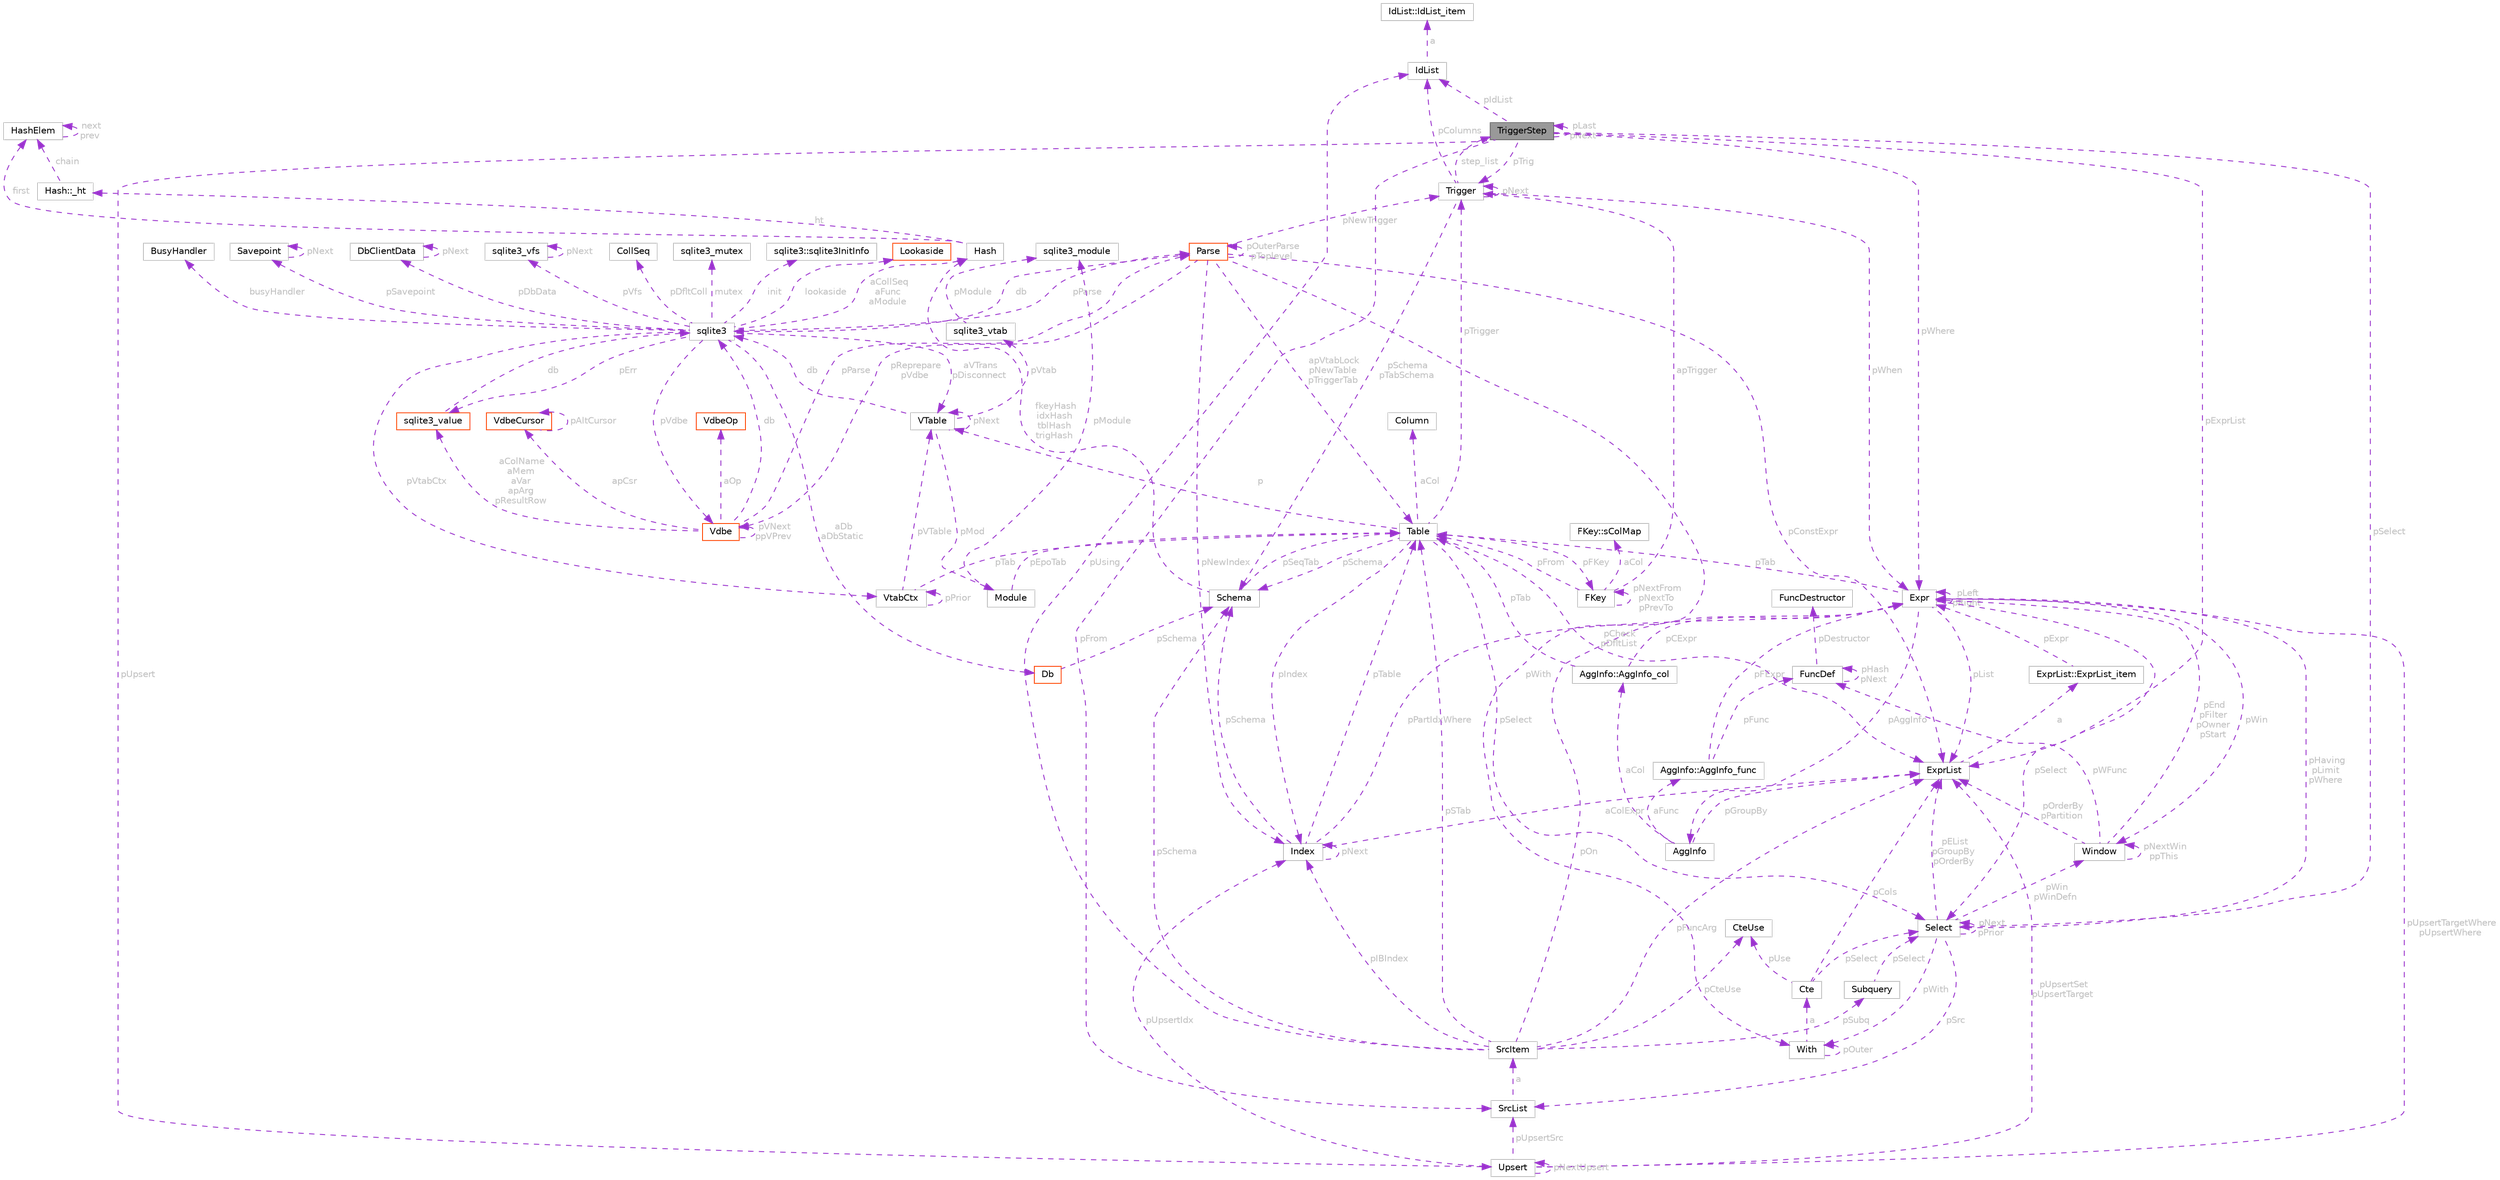 digraph "TriggerStep"
{
 // LATEX_PDF_SIZE
  bgcolor="transparent";
  edge [fontname=Helvetica,fontsize=10,labelfontname=Helvetica,labelfontsize=10];
  node [fontname=Helvetica,fontsize=10,shape=box,height=0.2,width=0.4];
  Node1 [id="Node000001",label="TriggerStep",height=0.2,width=0.4,color="gray40", fillcolor="grey60", style="filled", fontcolor="black",tooltip=" "];
  Node2 -> Node1 [id="edge1_Node000001_Node000002",dir="back",color="darkorchid3",style="dashed",tooltip=" ",label=" pTrig",fontcolor="grey" ];
  Node2 [id="Node000002",label="Trigger",height=0.2,width=0.4,color="grey75", fillcolor="white", style="filled",URL="$structTrigger.html",tooltip=" "];
  Node3 -> Node2 [id="edge2_Node000002_Node000003",dir="back",color="darkorchid3",style="dashed",tooltip=" ",label=" pWhen",fontcolor="grey" ];
  Node3 [id="Node000003",label="Expr",height=0.2,width=0.4,color="grey75", fillcolor="white", style="filled",URL="$structExpr.html",tooltip=" "];
  Node3 -> Node3 [id="edge3_Node000003_Node000003",dir="back",color="darkorchid3",style="dashed",tooltip=" ",label=" pLeft\npRight",fontcolor="grey" ];
  Node4 -> Node3 [id="edge4_Node000003_Node000004",dir="back",color="darkorchid3",style="dashed",tooltip=" ",label=" pList",fontcolor="grey" ];
  Node4 [id="Node000004",label="ExprList",height=0.2,width=0.4,color="grey75", fillcolor="white", style="filled",URL="$structExprList.html",tooltip=" "];
  Node5 -> Node4 [id="edge5_Node000004_Node000005",dir="back",color="darkorchid3",style="dashed",tooltip=" ",label=" a",fontcolor="grey" ];
  Node5 [id="Node000005",label="ExprList::ExprList_item",height=0.2,width=0.4,color="grey75", fillcolor="white", style="filled",URL="$structExprList_1_1ExprList__item.html",tooltip=" "];
  Node3 -> Node5 [id="edge6_Node000005_Node000003",dir="back",color="darkorchid3",style="dashed",tooltip=" ",label=" pExpr",fontcolor="grey" ];
  Node6 -> Node3 [id="edge7_Node000003_Node000006",dir="back",color="darkorchid3",style="dashed",tooltip=" ",label=" pSelect",fontcolor="grey" ];
  Node6 [id="Node000006",label="Select",height=0.2,width=0.4,color="grey75", fillcolor="white", style="filled",URL="$structSelect.html",tooltip=" "];
  Node4 -> Node6 [id="edge8_Node000006_Node000004",dir="back",color="darkorchid3",style="dashed",tooltip=" ",label=" pEList\npGroupBy\npOrderBy",fontcolor="grey" ];
  Node7 -> Node6 [id="edge9_Node000006_Node000007",dir="back",color="darkorchid3",style="dashed",tooltip=" ",label=" pSrc",fontcolor="grey" ];
  Node7 [id="Node000007",label="SrcList",height=0.2,width=0.4,color="grey75", fillcolor="white", style="filled",URL="$structSrcList.html",tooltip=" "];
  Node8 -> Node7 [id="edge10_Node000007_Node000008",dir="back",color="darkorchid3",style="dashed",tooltip=" ",label=" a",fontcolor="grey" ];
  Node8 [id="Node000008",label="SrcItem",height=0.2,width=0.4,color="grey75", fillcolor="white", style="filled",URL="$structSrcItem.html",tooltip=" "];
  Node9 -> Node8 [id="edge11_Node000008_Node000009",dir="back",color="darkorchid3",style="dashed",tooltip=" ",label=" pSTab",fontcolor="grey" ];
  Node9 [id="Node000009",label="Table",height=0.2,width=0.4,color="grey75", fillcolor="white", style="filled",URL="$structTable.html",tooltip=" "];
  Node10 -> Node9 [id="edge12_Node000009_Node000010",dir="back",color="darkorchid3",style="dashed",tooltip=" ",label=" aCol",fontcolor="grey" ];
  Node10 [id="Node000010",label="Column",height=0.2,width=0.4,color="grey75", fillcolor="white", style="filled",URL="$structColumn.html",tooltip=" "];
  Node11 -> Node9 [id="edge13_Node000009_Node000011",dir="back",color="darkorchid3",style="dashed",tooltip=" ",label=" pIndex",fontcolor="grey" ];
  Node11 [id="Node000011",label="Index",height=0.2,width=0.4,color="grey75", fillcolor="white", style="filled",URL="$structIndex.html",tooltip=" "];
  Node9 -> Node11 [id="edge14_Node000011_Node000009",dir="back",color="darkorchid3",style="dashed",tooltip=" ",label=" pTable",fontcolor="grey" ];
  Node11 -> Node11 [id="edge15_Node000011_Node000011",dir="back",color="darkorchid3",style="dashed",tooltip=" ",label=" pNext",fontcolor="grey" ];
  Node12 -> Node11 [id="edge16_Node000011_Node000012",dir="back",color="darkorchid3",style="dashed",tooltip=" ",label=" pSchema",fontcolor="grey" ];
  Node12 [id="Node000012",label="Schema",height=0.2,width=0.4,color="grey75", fillcolor="white", style="filled",URL="$structSchema.html",tooltip=" "];
  Node13 -> Node12 [id="edge17_Node000012_Node000013",dir="back",color="darkorchid3",style="dashed",tooltip=" ",label=" fkeyHash\nidxHash\ntblHash\ntrigHash",fontcolor="grey" ];
  Node13 [id="Node000013",label="Hash",height=0.2,width=0.4,color="grey75", fillcolor="white", style="filled",URL="$structHash.html",tooltip=" "];
  Node14 -> Node13 [id="edge18_Node000013_Node000014",dir="back",color="darkorchid3",style="dashed",tooltip=" ",label=" first",fontcolor="grey" ];
  Node14 [id="Node000014",label="HashElem",height=0.2,width=0.4,color="grey75", fillcolor="white", style="filled",URL="$structHashElem.html",tooltip=" "];
  Node14 -> Node14 [id="edge19_Node000014_Node000014",dir="back",color="darkorchid3",style="dashed",tooltip=" ",label=" next\nprev",fontcolor="grey" ];
  Node15 -> Node13 [id="edge20_Node000013_Node000015",dir="back",color="darkorchid3",style="dashed",tooltip=" ",label=" ht",fontcolor="grey" ];
  Node15 [id="Node000015",label="Hash::_ht",height=0.2,width=0.4,color="grey75", fillcolor="white", style="filled",URL="$structHash_1_1__ht.html",tooltip=" "];
  Node14 -> Node15 [id="edge21_Node000015_Node000014",dir="back",color="darkorchid3",style="dashed",tooltip=" ",label=" chain",fontcolor="grey" ];
  Node9 -> Node12 [id="edge22_Node000012_Node000009",dir="back",color="darkorchid3",style="dashed",tooltip=" ",label=" pSeqTab",fontcolor="grey" ];
  Node3 -> Node11 [id="edge23_Node000011_Node000003",dir="back",color="darkorchid3",style="dashed",tooltip=" ",label=" pPartIdxWhere",fontcolor="grey" ];
  Node4 -> Node11 [id="edge24_Node000011_Node000004",dir="back",color="darkorchid3",style="dashed",tooltip=" ",label=" aColExpr",fontcolor="grey" ];
  Node4 -> Node9 [id="edge25_Node000009_Node000004",dir="back",color="darkorchid3",style="dashed",tooltip=" ",label=" pCheck\npDfltList",fontcolor="grey" ];
  Node16 -> Node9 [id="edge26_Node000009_Node000016",dir="back",color="darkorchid3",style="dashed",tooltip=" ",label=" pFKey",fontcolor="grey" ];
  Node16 [id="Node000016",label="FKey",height=0.2,width=0.4,color="grey75", fillcolor="white", style="filled",URL="$structFKey.html",tooltip=" "];
  Node9 -> Node16 [id="edge27_Node000016_Node000009",dir="back",color="darkorchid3",style="dashed",tooltip=" ",label=" pFrom",fontcolor="grey" ];
  Node16 -> Node16 [id="edge28_Node000016_Node000016",dir="back",color="darkorchid3",style="dashed",tooltip=" ",label=" pNextFrom\npNextTo\npPrevTo",fontcolor="grey" ];
  Node2 -> Node16 [id="edge29_Node000016_Node000002",dir="back",color="darkorchid3",style="dashed",tooltip=" ",label=" apTrigger",fontcolor="grey" ];
  Node17 -> Node16 [id="edge30_Node000016_Node000017",dir="back",color="darkorchid3",style="dashed",tooltip=" ",label=" aCol",fontcolor="grey" ];
  Node17 [id="Node000017",label="FKey::sColMap",height=0.2,width=0.4,color="grey75", fillcolor="white", style="filled",URL="$structFKey_1_1sColMap.html",tooltip=" "];
  Node6 -> Node9 [id="edge31_Node000009_Node000006",dir="back",color="darkorchid3",style="dashed",tooltip=" ",label=" pSelect",fontcolor="grey" ];
  Node18 -> Node9 [id="edge32_Node000009_Node000018",dir="back",color="darkorchid3",style="dashed",tooltip=" ",label=" p",fontcolor="grey" ];
  Node18 [id="Node000018",label="VTable",height=0.2,width=0.4,color="grey75", fillcolor="white", style="filled",URL="$structVTable.html",tooltip=" "];
  Node19 -> Node18 [id="edge33_Node000018_Node000019",dir="back",color="darkorchid3",style="dashed",tooltip=" ",label=" db",fontcolor="grey" ];
  Node19 [id="Node000019",label="sqlite3",height=0.2,width=0.4,color="grey75", fillcolor="white", style="filled",URL="$structsqlite3.html",tooltip=" "];
  Node20 -> Node19 [id="edge34_Node000019_Node000020",dir="back",color="darkorchid3",style="dashed",tooltip=" ",label=" pVfs",fontcolor="grey" ];
  Node20 [id="Node000020",label="sqlite3_vfs",height=0.2,width=0.4,color="grey75", fillcolor="white", style="filled",URL="$structsqlite3__vfs.html",tooltip=" "];
  Node20 -> Node20 [id="edge35_Node000020_Node000020",dir="back",color="darkorchid3",style="dashed",tooltip=" ",label=" pNext",fontcolor="grey" ];
  Node21 -> Node19 [id="edge36_Node000019_Node000021",dir="back",color="darkorchid3",style="dashed",tooltip=" ",label=" pVdbe",fontcolor="grey" ];
  Node21 [id="Node000021",label="Vdbe",height=0.2,width=0.4,color="orangered", fillcolor="white", style="filled",URL="$structVdbe.html",tooltip=" "];
  Node19 -> Node21 [id="edge37_Node000021_Node000019",dir="back",color="darkorchid3",style="dashed",tooltip=" ",label=" db",fontcolor="grey" ];
  Node21 -> Node21 [id="edge38_Node000021_Node000021",dir="back",color="darkorchid3",style="dashed",tooltip=" ",label=" pVNext\nppVPrev",fontcolor="grey" ];
  Node22 -> Node21 [id="edge39_Node000021_Node000022",dir="back",color="darkorchid3",style="dashed",tooltip=" ",label=" pParse",fontcolor="grey" ];
  Node22 [id="Node000022",label="Parse",height=0.2,width=0.4,color="orangered", fillcolor="white", style="filled",URL="$structParse.html",tooltip=" "];
  Node19 -> Node22 [id="edge40_Node000022_Node000019",dir="back",color="darkorchid3",style="dashed",tooltip=" ",label=" db",fontcolor="grey" ];
  Node21 -> Node22 [id="edge41_Node000022_Node000021",dir="back",color="darkorchid3",style="dashed",tooltip=" ",label=" pReprepare\npVdbe",fontcolor="grey" ];
  Node4 -> Node22 [id="edge42_Node000022_Node000004",dir="back",color="darkorchid3",style="dashed",tooltip=" ",label=" pConstExpr",fontcolor="grey" ];
  Node22 -> Node22 [id="edge43_Node000022_Node000022",dir="back",color="darkorchid3",style="dashed",tooltip=" ",label=" pOuterParse\npToplevel",fontcolor="grey" ];
  Node9 -> Node22 [id="edge44_Node000022_Node000009",dir="back",color="darkorchid3",style="dashed",tooltip=" ",label=" apVtabLock\npNewTable\npTriggerTab",fontcolor="grey" ];
  Node11 -> Node22 [id="edge45_Node000022_Node000011",dir="back",color="darkorchid3",style="dashed",tooltip=" ",label=" pNewIndex",fontcolor="grey" ];
  Node2 -> Node22 [id="edge46_Node000022_Node000002",dir="back",color="darkorchid3",style="dashed",tooltip=" ",label=" pNewTrigger",fontcolor="grey" ];
  Node41 -> Node22 [id="edge47_Node000022_Node000041",dir="back",color="darkorchid3",style="dashed",tooltip=" ",label=" pWith",fontcolor="grey" ];
  Node41 [id="Node000041",label="With",height=0.2,width=0.4,color="grey75", fillcolor="white", style="filled",URL="$structWith.html",tooltip=" "];
  Node41 -> Node41 [id="edge48_Node000041_Node000041",dir="back",color="darkorchid3",style="dashed",tooltip=" ",label=" pOuter",fontcolor="grey" ];
  Node42 -> Node41 [id="edge49_Node000041_Node000042",dir="back",color="darkorchid3",style="dashed",tooltip=" ",label=" a",fontcolor="grey" ];
  Node42 [id="Node000042",label="Cte",height=0.2,width=0.4,color="grey75", fillcolor="white", style="filled",URL="$structCte.html",tooltip=" "];
  Node4 -> Node42 [id="edge50_Node000042_Node000004",dir="back",color="darkorchid3",style="dashed",tooltip=" ",label=" pCols",fontcolor="grey" ];
  Node6 -> Node42 [id="edge51_Node000042_Node000006",dir="back",color="darkorchid3",style="dashed",tooltip=" ",label=" pSelect",fontcolor="grey" ];
  Node43 -> Node42 [id="edge52_Node000042_Node000043",dir="back",color="darkorchid3",style="dashed",tooltip=" ",label=" pUse",fontcolor="grey" ];
  Node43 [id="Node000043",label="CteUse",height=0.2,width=0.4,color="grey75", fillcolor="white", style="filled",URL="$structCteUse.html",tooltip=" "];
  Node33 -> Node21 [id="edge53_Node000021_Node000033",dir="back",color="darkorchid3",style="dashed",tooltip=" ",label=" aColName\naMem\naVar\napArg\npResultRow",fontcolor="grey" ];
  Node33 [id="Node000033",label="sqlite3_value",height=0.2,width=0.4,color="orangered", fillcolor="white", style="filled",URL="$structsqlite3__value.html",tooltip=" "];
  Node19 -> Node33 [id="edge54_Node000033_Node000019",dir="back",color="darkorchid3",style="dashed",tooltip=" ",label=" db",fontcolor="grey" ];
  Node45 -> Node21 [id="edge55_Node000021_Node000045",dir="back",color="darkorchid3",style="dashed",tooltip=" ",label=" apCsr",fontcolor="grey" ];
  Node45 [id="Node000045",label="VdbeCursor",height=0.2,width=0.4,color="orangered", fillcolor="white", style="filled",URL="$structVdbeCursor.html",tooltip=" "];
  Node45 -> Node45 [id="edge56_Node000045_Node000045",dir="back",color="darkorchid3",style="dashed",tooltip=" ",label=" pAltCursor",fontcolor="grey" ];
  Node28 -> Node21 [id="edge57_Node000021_Node000028",dir="back",color="darkorchid3",style="dashed",tooltip=" ",label=" aOp",fontcolor="grey" ];
  Node28 [id="Node000028",label="VdbeOp",height=0.2,width=0.4,color="orangered", fillcolor="white", style="filled",URL="$structVdbeOp.html",tooltip=" "];
  Node35 -> Node19 [id="edge58_Node000019_Node000035",dir="back",color="darkorchid3",style="dashed",tooltip=" ",label=" pDfltColl",fontcolor="grey" ];
  Node35 [id="Node000035",label="CollSeq",height=0.2,width=0.4,color="grey75", fillcolor="white", style="filled",URL="$structCollSeq.html",tooltip=" "];
  Node62 -> Node19 [id="edge59_Node000019_Node000062",dir="back",color="darkorchid3",style="dashed",tooltip=" ",label=" mutex",fontcolor="grey" ];
  Node62 [id="Node000062",label="sqlite3_mutex",height=0.2,width=0.4,color="grey75", fillcolor="white", style="filled",URL="$structsqlite3__mutex.html",tooltip=" "];
  Node80 -> Node19 [id="edge60_Node000019_Node000080",dir="back",color="darkorchid3",style="dashed",tooltip=" ",label=" aDb\naDbStatic",fontcolor="grey" ];
  Node80 [id="Node000080",label="Db",height=0.2,width=0.4,color="orangered", fillcolor="white", style="filled",URL="$structDb.html",tooltip=" "];
  Node12 -> Node80 [id="edge61_Node000080_Node000012",dir="back",color="darkorchid3",style="dashed",tooltip=" ",label=" pSchema",fontcolor="grey" ];
  Node81 -> Node19 [id="edge62_Node000019_Node000081",dir="back",color="darkorchid3",style="dashed",tooltip=" ",label=" init",fontcolor="grey" ];
  Node81 [id="Node000081",label="sqlite3::sqlite3InitInfo",height=0.2,width=0.4,color="grey75", fillcolor="white", style="filled",URL="$structsqlite3_1_1sqlite3InitInfo.html",tooltip=" "];
  Node22 -> Node19 [id="edge63_Node000019_Node000022",dir="back",color="darkorchid3",style="dashed",tooltip=" ",label=" pParse",fontcolor="grey" ];
  Node33 -> Node19 [id="edge64_Node000019_Node000033",dir="back",color="darkorchid3",style="dashed",tooltip=" ",label=" pErr",fontcolor="grey" ];
  Node82 -> Node19 [id="edge65_Node000019_Node000082",dir="back",color="darkorchid3",style="dashed",tooltip=" ",label=" lookaside",fontcolor="grey" ];
  Node82 [id="Node000082",label="Lookaside",height=0.2,width=0.4,color="orangered", fillcolor="white", style="filled",URL="$structLookaside.html",tooltip=" "];
  Node13 -> Node19 [id="edge66_Node000019_Node000013",dir="back",color="darkorchid3",style="dashed",tooltip=" ",label=" aCollSeq\naFunc\naModule",fontcolor="grey" ];
  Node84 -> Node19 [id="edge67_Node000019_Node000084",dir="back",color="darkorchid3",style="dashed",tooltip=" ",label=" pVtabCtx",fontcolor="grey" ];
  Node84 [id="Node000084",label="VtabCtx",height=0.2,width=0.4,color="grey75", fillcolor="white", style="filled",URL="$structVtabCtx.html",tooltip=" "];
  Node18 -> Node84 [id="edge68_Node000084_Node000018",dir="back",color="darkorchid3",style="dashed",tooltip=" ",label=" pVTable",fontcolor="grey" ];
  Node9 -> Node84 [id="edge69_Node000084_Node000009",dir="back",color="darkorchid3",style="dashed",tooltip=" ",label=" pTab",fontcolor="grey" ];
  Node84 -> Node84 [id="edge70_Node000084_Node000084",dir="back",color="darkorchid3",style="dashed",tooltip=" ",label=" pPrior",fontcolor="grey" ];
  Node18 -> Node19 [id="edge71_Node000019_Node000018",dir="back",color="darkorchid3",style="dashed",tooltip=" ",label=" aVTrans\npDisconnect",fontcolor="grey" ];
  Node85 -> Node19 [id="edge72_Node000019_Node000085",dir="back",color="darkorchid3",style="dashed",tooltip=" ",label=" busyHandler",fontcolor="grey" ];
  Node85 [id="Node000085",label="BusyHandler",height=0.2,width=0.4,color="grey75", fillcolor="white", style="filled",URL="$structBusyHandler.html",tooltip=" "];
  Node86 -> Node19 [id="edge73_Node000019_Node000086",dir="back",color="darkorchid3",style="dashed",tooltip=" ",label=" pSavepoint",fontcolor="grey" ];
  Node86 [id="Node000086",label="Savepoint",height=0.2,width=0.4,color="grey75", fillcolor="white", style="filled",URL="$structSavepoint.html",tooltip=" "];
  Node86 -> Node86 [id="edge74_Node000086_Node000086",dir="back",color="darkorchid3",style="dashed",tooltip=" ",label=" pNext",fontcolor="grey" ];
  Node87 -> Node19 [id="edge75_Node000019_Node000087",dir="back",color="darkorchid3",style="dashed",tooltip=" ",label=" pDbData",fontcolor="grey" ];
  Node87 [id="Node000087",label="DbClientData",height=0.2,width=0.4,color="grey75", fillcolor="white", style="filled",URL="$structDbClientData.html",tooltip=" "];
  Node87 -> Node87 [id="edge76_Node000087_Node000087",dir="back",color="darkorchid3",style="dashed",tooltip=" ",label=" pNext",fontcolor="grey" ];
  Node88 -> Node18 [id="edge77_Node000018_Node000088",dir="back",color="darkorchid3",style="dashed",tooltip=" ",label=" pMod",fontcolor="grey" ];
  Node88 [id="Node000088",label="Module",height=0.2,width=0.4,color="grey75", fillcolor="white", style="filled",URL="$structModule.html",tooltip=" "];
  Node66 -> Node88 [id="edge78_Node000088_Node000066",dir="back",color="darkorchid3",style="dashed",tooltip=" ",label=" pModule",fontcolor="grey" ];
  Node66 [id="Node000066",label="sqlite3_module",height=0.2,width=0.4,color="grey75", fillcolor="white", style="filled",URL="$structsqlite3__module.html",tooltip=" "];
  Node9 -> Node88 [id="edge79_Node000088_Node000009",dir="back",color="darkorchid3",style="dashed",tooltip=" ",label=" pEpoTab",fontcolor="grey" ];
  Node65 -> Node18 [id="edge80_Node000018_Node000065",dir="back",color="darkorchid3",style="dashed",tooltip=" ",label=" pVtab",fontcolor="grey" ];
  Node65 [id="Node000065",label="sqlite3_vtab",height=0.2,width=0.4,color="grey75", fillcolor="white", style="filled",URL="$structsqlite3__vtab.html",tooltip=" "];
  Node66 -> Node65 [id="edge81_Node000065_Node000066",dir="back",color="darkorchid3",style="dashed",tooltip=" ",label=" pModule",fontcolor="grey" ];
  Node18 -> Node18 [id="edge82_Node000018_Node000018",dir="back",color="darkorchid3",style="dashed",tooltip=" ",label=" pNext",fontcolor="grey" ];
  Node2 -> Node9 [id="edge83_Node000009_Node000002",dir="back",color="darkorchid3",style="dashed",tooltip=" ",label=" pTrigger",fontcolor="grey" ];
  Node12 -> Node9 [id="edge84_Node000009_Node000012",dir="back",color="darkorchid3",style="dashed",tooltip=" ",label=" pSchema",fontcolor="grey" ];
  Node4 -> Node8 [id="edge85_Node000008_Node000004",dir="back",color="darkorchid3",style="dashed",tooltip=" ",label=" pFuncArg",fontcolor="grey" ];
  Node11 -> Node8 [id="edge86_Node000008_Node000011",dir="back",color="darkorchid3",style="dashed",tooltip=" ",label=" pIBIndex",fontcolor="grey" ];
  Node43 -> Node8 [id="edge87_Node000008_Node000043",dir="back",color="darkorchid3",style="dashed",tooltip=" ",label=" pCteUse",fontcolor="grey" ];
  Node3 -> Node8 [id="edge88_Node000008_Node000003",dir="back",color="darkorchid3",style="dashed",tooltip=" ",label=" pOn",fontcolor="grey" ];
  Node89 -> Node8 [id="edge89_Node000008_Node000089",dir="back",color="darkorchid3",style="dashed",tooltip=" ",label=" pUsing",fontcolor="grey" ];
  Node89 [id="Node000089",label="IdList",height=0.2,width=0.4,color="grey75", fillcolor="white", style="filled",URL="$structIdList.html",tooltip=" "];
  Node90 -> Node89 [id="edge90_Node000089_Node000090",dir="back",color="darkorchid3",style="dashed",tooltip=" ",label=" a",fontcolor="grey" ];
  Node90 [id="Node000090",label="IdList::IdList_item",height=0.2,width=0.4,color="grey75", fillcolor="white", style="filled",URL="$structIdList_1_1IdList__item.html",tooltip=" "];
  Node12 -> Node8 [id="edge91_Node000008_Node000012",dir="back",color="darkorchid3",style="dashed",tooltip=" ",label=" pSchema",fontcolor="grey" ];
  Node91 -> Node8 [id="edge92_Node000008_Node000091",dir="back",color="darkorchid3",style="dashed",tooltip=" ",label=" pSubq",fontcolor="grey" ];
  Node91 [id="Node000091",label="Subquery",height=0.2,width=0.4,color="grey75", fillcolor="white", style="filled",URL="$structSubquery.html",tooltip=" "];
  Node6 -> Node91 [id="edge93_Node000091_Node000006",dir="back",color="darkorchid3",style="dashed",tooltip=" ",label=" pSelect",fontcolor="grey" ];
  Node3 -> Node6 [id="edge94_Node000006_Node000003",dir="back",color="darkorchid3",style="dashed",tooltip=" ",label=" pHaving\npLimit\npWhere",fontcolor="grey" ];
  Node6 -> Node6 [id="edge95_Node000006_Node000006",dir="back",color="darkorchid3",style="dashed",tooltip=" ",label=" pNext\npPrior",fontcolor="grey" ];
  Node41 -> Node6 [id="edge96_Node000006_Node000041",dir="back",color="darkorchid3",style="dashed",tooltip=" ",label=" pWith",fontcolor="grey" ];
  Node92 -> Node6 [id="edge97_Node000006_Node000092",dir="back",color="darkorchid3",style="dashed",tooltip=" ",label=" pWin\npWinDefn",fontcolor="grey" ];
  Node92 [id="Node000092",label="Window",height=0.2,width=0.4,color="grey75", fillcolor="white", style="filled",URL="$structWindow.html",tooltip=" "];
  Node4 -> Node92 [id="edge98_Node000092_Node000004",dir="back",color="darkorchid3",style="dashed",tooltip=" ",label=" pOrderBy\npPartition",fontcolor="grey" ];
  Node3 -> Node92 [id="edge99_Node000092_Node000003",dir="back",color="darkorchid3",style="dashed",tooltip=" ",label=" pEnd\npFilter\npOwner\npStart",fontcolor="grey" ];
  Node92 -> Node92 [id="edge100_Node000092_Node000092",dir="back",color="darkorchid3",style="dashed",tooltip=" ",label=" pNextWin\nppThis",fontcolor="grey" ];
  Node30 -> Node92 [id="edge101_Node000092_Node000030",dir="back",color="darkorchid3",style="dashed",tooltip=" ",label=" pWFunc",fontcolor="grey" ];
  Node30 [id="Node000030",label="FuncDef",height=0.2,width=0.4,color="grey75", fillcolor="white", style="filled",URL="$structFuncDef.html",tooltip=" "];
  Node30 -> Node30 [id="edge102_Node000030_Node000030",dir="back",color="darkorchid3",style="dashed",tooltip=" ",label=" pHash\npNext",fontcolor="grey" ];
  Node31 -> Node30 [id="edge103_Node000030_Node000031",dir="back",color="darkorchid3",style="dashed",tooltip=" ",label=" pDestructor",fontcolor="grey" ];
  Node31 [id="Node000031",label="FuncDestructor",height=0.2,width=0.4,color="grey75", fillcolor="white", style="filled",URL="$structFuncDestructor.html",tooltip=" "];
  Node93 -> Node3 [id="edge104_Node000003_Node000093",dir="back",color="darkorchid3",style="dashed",tooltip=" ",label=" pAggInfo",fontcolor="grey" ];
  Node93 [id="Node000093",label="AggInfo",height=0.2,width=0.4,color="grey75", fillcolor="white", style="filled",URL="$structAggInfo.html",tooltip=" "];
  Node4 -> Node93 [id="edge105_Node000093_Node000004",dir="back",color="darkorchid3",style="dashed",tooltip=" ",label=" pGroupBy",fontcolor="grey" ];
  Node94 -> Node93 [id="edge106_Node000093_Node000094",dir="back",color="darkorchid3",style="dashed",tooltip=" ",label=" aCol",fontcolor="grey" ];
  Node94 [id="Node000094",label="AggInfo::AggInfo_col",height=0.2,width=0.4,color="grey75", fillcolor="white", style="filled",URL="$structAggInfo_1_1AggInfo__col.html",tooltip=" "];
  Node9 -> Node94 [id="edge107_Node000094_Node000009",dir="back",color="darkorchid3",style="dashed",tooltip=" ",label=" pTab",fontcolor="grey" ];
  Node3 -> Node94 [id="edge108_Node000094_Node000003",dir="back",color="darkorchid3",style="dashed",tooltip=" ",label=" pCExpr",fontcolor="grey" ];
  Node95 -> Node93 [id="edge109_Node000093_Node000095",dir="back",color="darkorchid3",style="dashed",tooltip=" ",label=" aFunc",fontcolor="grey" ];
  Node95 [id="Node000095",label="AggInfo::AggInfo_func",height=0.2,width=0.4,color="grey75", fillcolor="white", style="filled",URL="$structAggInfo_1_1AggInfo__func.html",tooltip=" "];
  Node3 -> Node95 [id="edge110_Node000095_Node000003",dir="back",color="darkorchid3",style="dashed",tooltip=" ",label=" pFExpr",fontcolor="grey" ];
  Node30 -> Node95 [id="edge111_Node000095_Node000030",dir="back",color="darkorchid3",style="dashed",tooltip=" ",label=" pFunc",fontcolor="grey" ];
  Node9 -> Node3 [id="edge112_Node000003_Node000009",dir="back",color="darkorchid3",style="dashed",tooltip=" ",label=" pTab",fontcolor="grey" ];
  Node92 -> Node3 [id="edge113_Node000003_Node000092",dir="back",color="darkorchid3",style="dashed",tooltip=" ",label=" pWin",fontcolor="grey" ];
  Node89 -> Node2 [id="edge114_Node000002_Node000089",dir="back",color="darkorchid3",style="dashed",tooltip=" ",label=" pColumns",fontcolor="grey" ];
  Node12 -> Node2 [id="edge115_Node000002_Node000012",dir="back",color="darkorchid3",style="dashed",tooltip=" ",label=" pSchema\npTabSchema",fontcolor="grey" ];
  Node1 -> Node2 [id="edge116_Node000002_Node000001",dir="back",color="darkorchid3",style="dashed",tooltip=" ",label=" step_list",fontcolor="grey" ];
  Node2 -> Node2 [id="edge117_Node000002_Node000002",dir="back",color="darkorchid3",style="dashed",tooltip=" ",label=" pNext",fontcolor="grey" ];
  Node6 -> Node1 [id="edge118_Node000001_Node000006",dir="back",color="darkorchid3",style="dashed",tooltip=" ",label=" pSelect",fontcolor="grey" ];
  Node7 -> Node1 [id="edge119_Node000001_Node000007",dir="back",color="darkorchid3",style="dashed",tooltip=" ",label=" pFrom",fontcolor="grey" ];
  Node3 -> Node1 [id="edge120_Node000001_Node000003",dir="back",color="darkorchid3",style="dashed",tooltip=" ",label=" pWhere",fontcolor="grey" ];
  Node4 -> Node1 [id="edge121_Node000001_Node000004",dir="back",color="darkorchid3",style="dashed",tooltip=" ",label=" pExprList",fontcolor="grey" ];
  Node89 -> Node1 [id="edge122_Node000001_Node000089",dir="back",color="darkorchid3",style="dashed",tooltip=" ",label=" pIdList",fontcolor="grey" ];
  Node96 -> Node1 [id="edge123_Node000001_Node000096",dir="back",color="darkorchid3",style="dashed",tooltip=" ",label=" pUpsert",fontcolor="grey" ];
  Node96 [id="Node000096",label="Upsert",height=0.2,width=0.4,color="grey75", fillcolor="white", style="filled",URL="$structUpsert.html",tooltip=" "];
  Node4 -> Node96 [id="edge124_Node000096_Node000004",dir="back",color="darkorchid3",style="dashed",tooltip=" ",label=" pUpsertSet\npUpsertTarget",fontcolor="grey" ];
  Node3 -> Node96 [id="edge125_Node000096_Node000003",dir="back",color="darkorchid3",style="dashed",tooltip=" ",label=" pUpsertTargetWhere\npUpsertWhere",fontcolor="grey" ];
  Node96 -> Node96 [id="edge126_Node000096_Node000096",dir="back",color="darkorchid3",style="dashed",tooltip=" ",label=" pNextUpsert",fontcolor="grey" ];
  Node11 -> Node96 [id="edge127_Node000096_Node000011",dir="back",color="darkorchid3",style="dashed",tooltip=" ",label=" pUpsertIdx",fontcolor="grey" ];
  Node7 -> Node96 [id="edge128_Node000096_Node000007",dir="back",color="darkorchid3",style="dashed",tooltip=" ",label=" pUpsertSrc",fontcolor="grey" ];
  Node1 -> Node1 [id="edge129_Node000001_Node000001",dir="back",color="darkorchid3",style="dashed",tooltip=" ",label=" pLast\npNext",fontcolor="grey" ];
}
